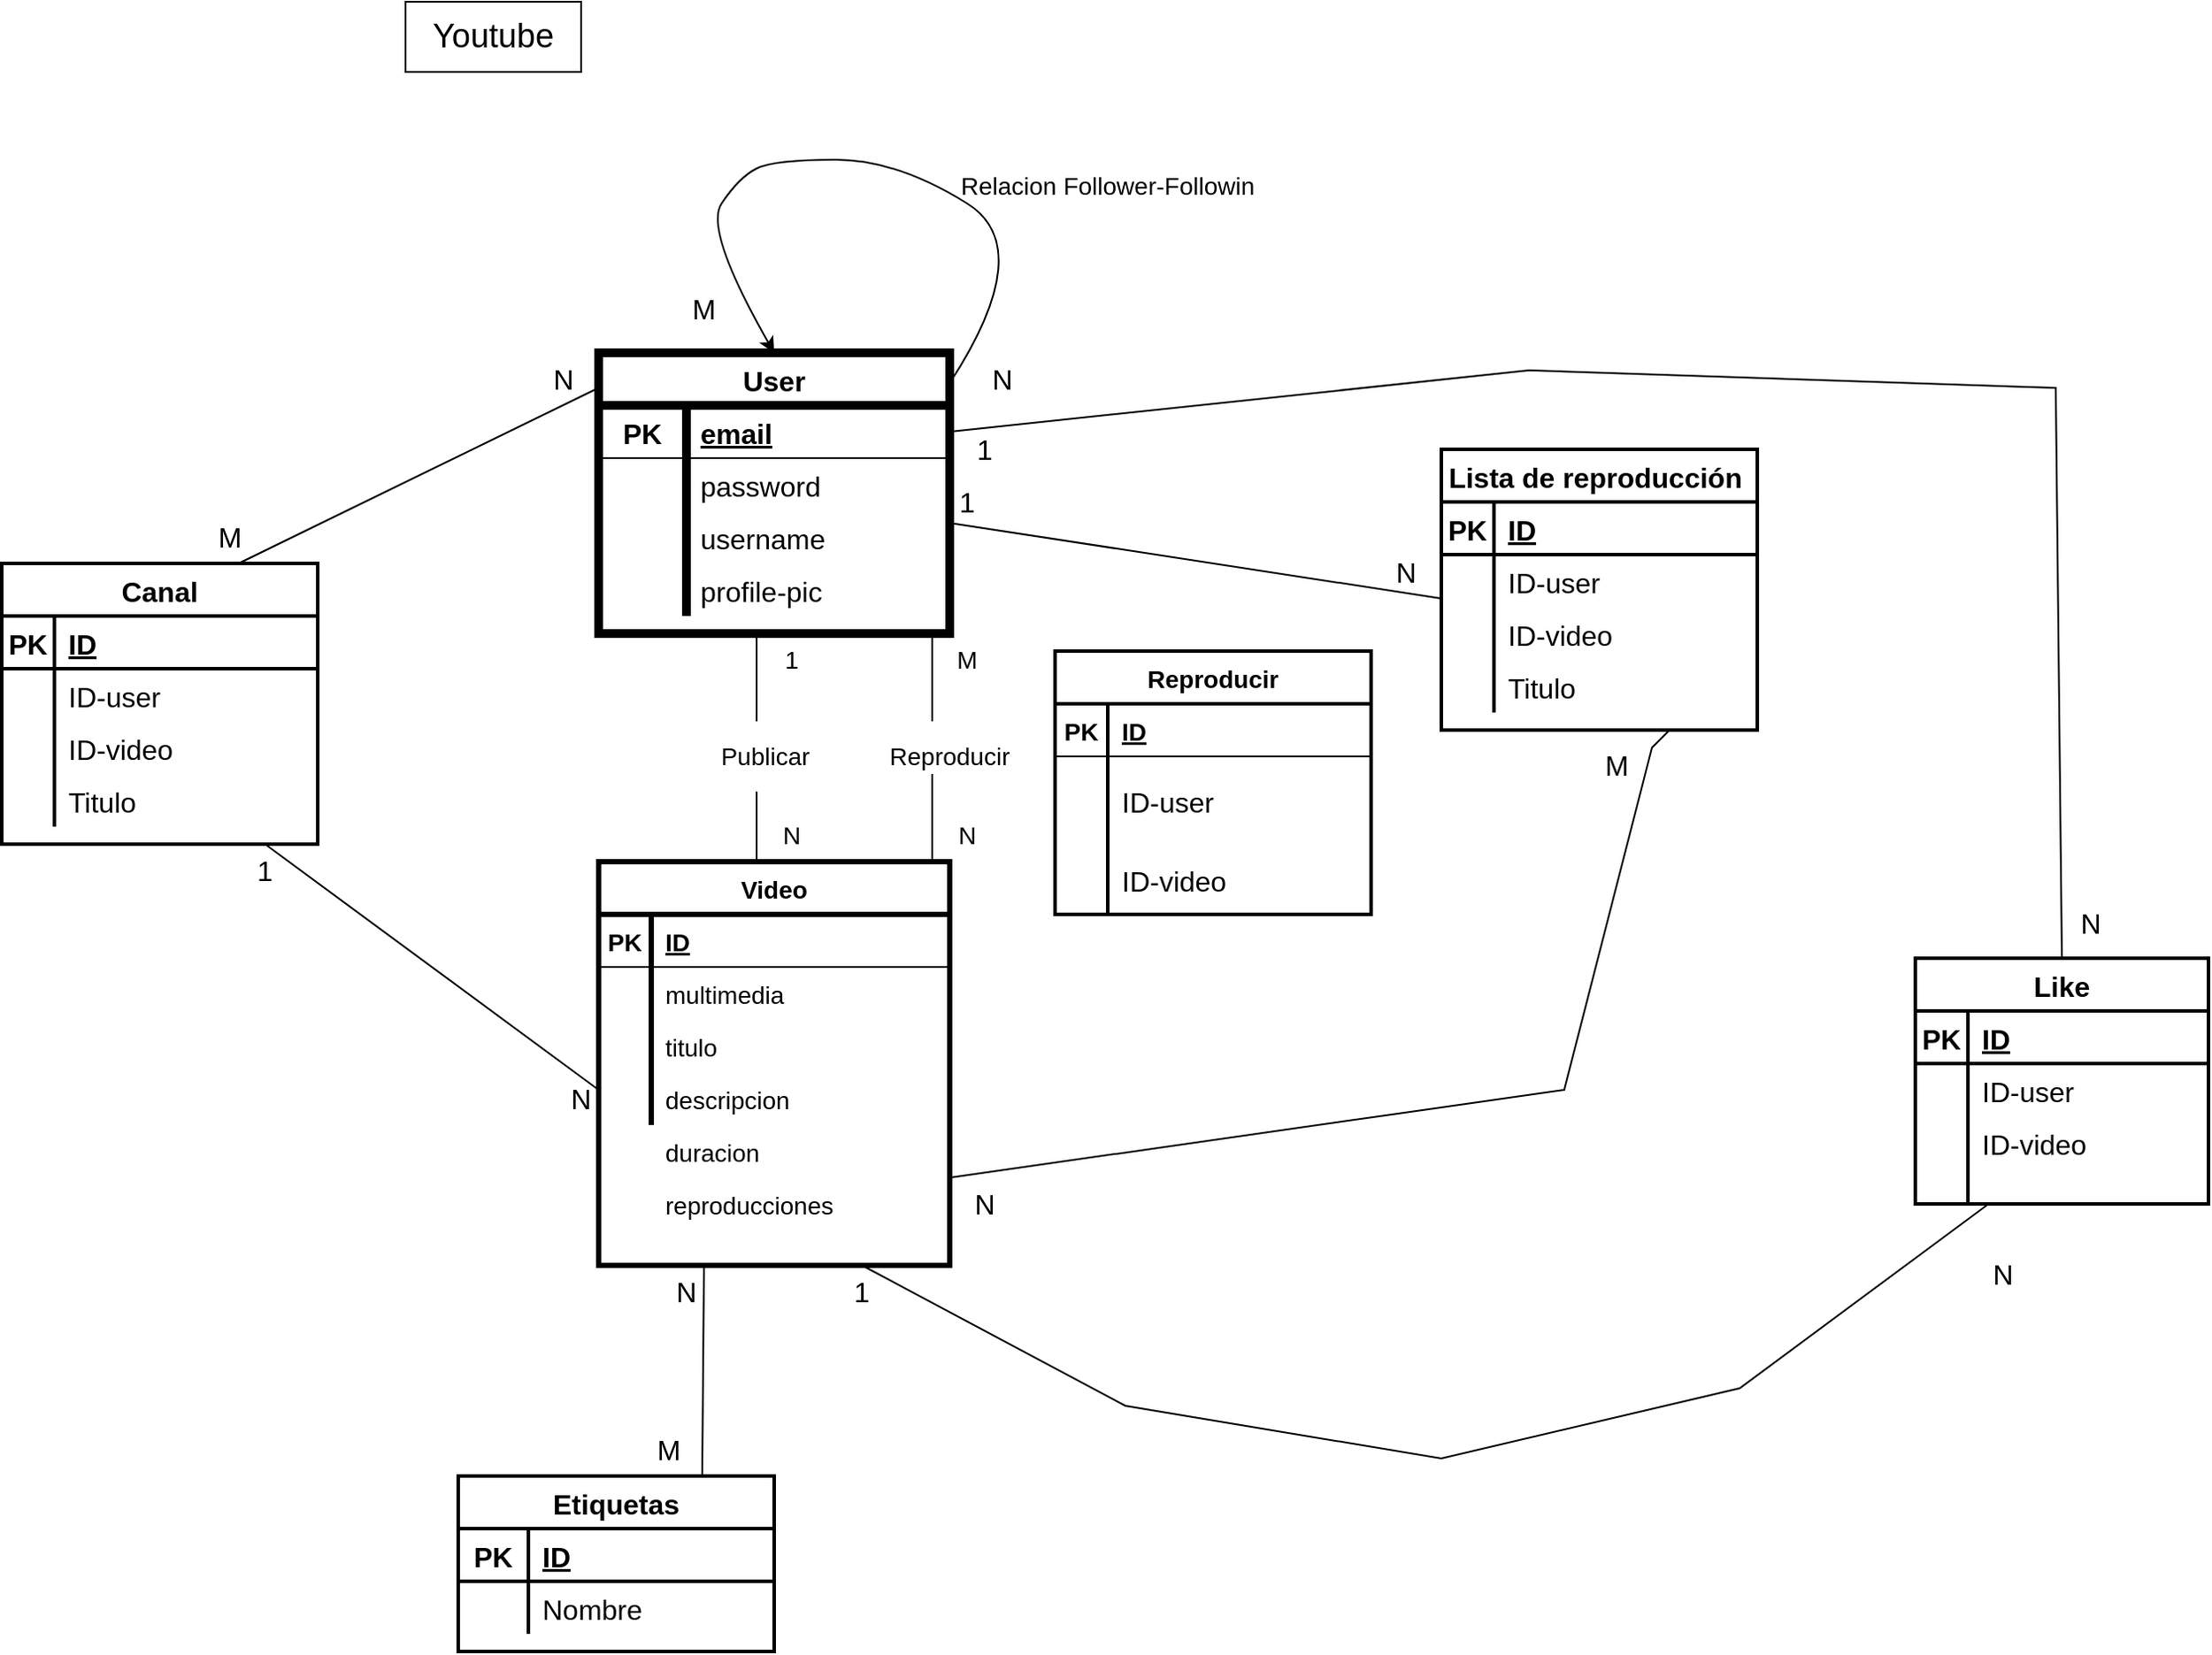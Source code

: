 <mxfile version="20.5.1" type="device"><diagram id="AxnZ43iBCg-Wn5ioreGr" name="Página-1"><mxGraphModel dx="2857" dy="1070" grid="1" gridSize="10" guides="1" tooltips="1" connect="1" arrows="1" fold="1" page="1" pageScale="1" pageWidth="827" pageHeight="1169" math="0" shadow="0"><root><mxCell id="0"/><mxCell id="1" parent="0"/><mxCell id="Qya1aaO4g-xIVWar_rnf-1" value="Youtube" style="rounded=0;whiteSpace=wrap;html=1;fontSize=19;" vertex="1" parent="1"><mxGeometry x="30" y="20" width="100" height="40" as="geometry"/></mxCell><mxCell id="Qya1aaO4g-xIVWar_rnf-2" value="User" style="shape=table;startSize=30;container=1;collapsible=1;childLayout=tableLayout;fixedRows=1;rowLines=0;fontStyle=1;align=center;resizeLast=1;fontSize=16;strokeWidth=5;" vertex="1" parent="1"><mxGeometry x="140" y="220" width="200" height="160" as="geometry"/></mxCell><mxCell id="Qya1aaO4g-xIVWar_rnf-3" value="" style="shape=tableRow;horizontal=0;startSize=0;swimlaneHead=0;swimlaneBody=0;fillColor=none;collapsible=0;dropTarget=0;points=[[0,0.5],[1,0.5]];portConstraint=eastwest;top=0;left=0;right=0;bottom=1;fontSize=19;" vertex="1" parent="Qya1aaO4g-xIVWar_rnf-2"><mxGeometry y="30" width="200" height="30" as="geometry"/></mxCell><mxCell id="Qya1aaO4g-xIVWar_rnf-4" value="PK" style="shape=partialRectangle;connectable=0;fillColor=none;top=0;left=0;bottom=0;right=0;fontStyle=1;overflow=hidden;fontSize=16;" vertex="1" parent="Qya1aaO4g-xIVWar_rnf-3"><mxGeometry width="50" height="30" as="geometry"><mxRectangle width="50" height="30" as="alternateBounds"/></mxGeometry></mxCell><mxCell id="Qya1aaO4g-xIVWar_rnf-5" value="email" style="shape=partialRectangle;connectable=0;fillColor=none;top=0;left=0;bottom=0;right=0;align=left;spacingLeft=6;fontStyle=5;overflow=hidden;fontSize=16;" vertex="1" parent="Qya1aaO4g-xIVWar_rnf-3"><mxGeometry x="50" width="150" height="30" as="geometry"><mxRectangle width="150" height="30" as="alternateBounds"/></mxGeometry></mxCell><mxCell id="Qya1aaO4g-xIVWar_rnf-6" value="" style="shape=tableRow;horizontal=0;startSize=0;swimlaneHead=0;swimlaneBody=0;fillColor=none;collapsible=0;dropTarget=0;points=[[0,0.5],[1,0.5]];portConstraint=eastwest;top=0;left=0;right=0;bottom=0;fontSize=19;" vertex="1" parent="Qya1aaO4g-xIVWar_rnf-2"><mxGeometry y="60" width="200" height="30" as="geometry"/></mxCell><mxCell id="Qya1aaO4g-xIVWar_rnf-7" value="" style="shape=partialRectangle;connectable=0;fillColor=none;top=0;left=0;bottom=0;right=0;editable=1;overflow=hidden;fontSize=19;" vertex="1" parent="Qya1aaO4g-xIVWar_rnf-6"><mxGeometry width="50" height="30" as="geometry"><mxRectangle width="50" height="30" as="alternateBounds"/></mxGeometry></mxCell><mxCell id="Qya1aaO4g-xIVWar_rnf-8" value="password" style="shape=partialRectangle;connectable=0;fillColor=none;top=0;left=0;bottom=0;right=0;align=left;spacingLeft=6;overflow=hidden;fontSize=16;" vertex="1" parent="Qya1aaO4g-xIVWar_rnf-6"><mxGeometry x="50" width="150" height="30" as="geometry"><mxRectangle width="150" height="30" as="alternateBounds"/></mxGeometry></mxCell><mxCell id="Qya1aaO4g-xIVWar_rnf-9" value="" style="shape=tableRow;horizontal=0;startSize=0;swimlaneHead=0;swimlaneBody=0;fillColor=none;collapsible=0;dropTarget=0;points=[[0,0.5],[1,0.5]];portConstraint=eastwest;top=0;left=0;right=0;bottom=0;fontSize=19;" vertex="1" parent="Qya1aaO4g-xIVWar_rnf-2"><mxGeometry y="90" width="200" height="30" as="geometry"/></mxCell><mxCell id="Qya1aaO4g-xIVWar_rnf-10" value="" style="shape=partialRectangle;connectable=0;fillColor=none;top=0;left=0;bottom=0;right=0;editable=1;overflow=hidden;fontSize=19;" vertex="1" parent="Qya1aaO4g-xIVWar_rnf-9"><mxGeometry width="50" height="30" as="geometry"><mxRectangle width="50" height="30" as="alternateBounds"/></mxGeometry></mxCell><mxCell id="Qya1aaO4g-xIVWar_rnf-11" value="username" style="shape=partialRectangle;connectable=0;fillColor=none;top=0;left=0;bottom=0;right=0;align=left;spacingLeft=6;overflow=hidden;fontSize=16;" vertex="1" parent="Qya1aaO4g-xIVWar_rnf-9"><mxGeometry x="50" width="150" height="30" as="geometry"><mxRectangle width="150" height="30" as="alternateBounds"/></mxGeometry></mxCell><mxCell id="Qya1aaO4g-xIVWar_rnf-12" value="" style="shape=tableRow;horizontal=0;startSize=0;swimlaneHead=0;swimlaneBody=0;fillColor=none;collapsible=0;dropTarget=0;points=[[0,0.5],[1,0.5]];portConstraint=eastwest;top=0;left=0;right=0;bottom=0;fontSize=19;" vertex="1" parent="Qya1aaO4g-xIVWar_rnf-2"><mxGeometry y="120" width="200" height="30" as="geometry"/></mxCell><mxCell id="Qya1aaO4g-xIVWar_rnf-13" value="" style="shape=partialRectangle;connectable=0;fillColor=none;top=0;left=0;bottom=0;right=0;editable=1;overflow=hidden;fontSize=19;" vertex="1" parent="Qya1aaO4g-xIVWar_rnf-12"><mxGeometry width="50" height="30" as="geometry"><mxRectangle width="50" height="30" as="alternateBounds"/></mxGeometry></mxCell><mxCell id="Qya1aaO4g-xIVWar_rnf-14" value="profile-pic" style="shape=partialRectangle;connectable=0;fillColor=none;top=0;left=0;bottom=0;right=0;align=left;spacingLeft=6;overflow=hidden;fontSize=16;" vertex="1" parent="Qya1aaO4g-xIVWar_rnf-12"><mxGeometry x="50" width="150" height="30" as="geometry"><mxRectangle width="150" height="30" as="alternateBounds"/></mxGeometry></mxCell><mxCell id="Qya1aaO4g-xIVWar_rnf-15" value="" style="curved=1;endArrow=classic;html=1;rounded=0;fontSize=16;entryX=0.5;entryY=0;entryDx=0;entryDy=0;exitX=1.002;exitY=0.104;exitDx=0;exitDy=0;exitPerimeter=0;" edge="1" parent="1" source="Qya1aaO4g-xIVWar_rnf-2" target="Qya1aaO4g-xIVWar_rnf-2"><mxGeometry width="50" height="50" relative="1" as="geometry"><mxPoint x="320" y="160" as="sourcePoint"/><mxPoint x="340" y="20" as="targetPoint"/><Array as="points"><mxPoint x="390" y="160"/><mxPoint x="310" y="110"/><mxPoint x="240" y="110"/><mxPoint x="220" y="120"/><mxPoint x="200" y="150"/></Array></mxGeometry></mxCell><mxCell id="Qya1aaO4g-xIVWar_rnf-16" value="N" style="text;html=1;strokeColor=none;fillColor=none;align=center;verticalAlign=middle;whiteSpace=wrap;rounded=0;fontSize=16;" vertex="1" parent="1"><mxGeometry x="340" y="220" width="60" height="30" as="geometry"/></mxCell><mxCell id="Qya1aaO4g-xIVWar_rnf-17" value="M" style="text;html=1;strokeColor=none;fillColor=none;align=center;verticalAlign=middle;whiteSpace=wrap;rounded=0;fontSize=16;" vertex="1" parent="1"><mxGeometry x="170" y="180" width="60" height="30" as="geometry"/></mxCell><mxCell id="Qya1aaO4g-xIVWar_rnf-18" value="Relacion Follower-Followin" style="text;html=1;strokeColor=none;fillColor=none;align=center;verticalAlign=middle;whiteSpace=wrap;rounded=0;fontSize=14;" vertex="1" parent="1"><mxGeometry x="340" y="110" width="180" height="30" as="geometry"/></mxCell><mxCell id="Qya1aaO4g-xIVWar_rnf-19" value="Video" style="shape=table;startSize=30;container=1;collapsible=1;childLayout=tableLayout;fixedRows=1;rowLines=0;fontStyle=1;align=center;resizeLast=1;fontSize=14;strokeWidth=3;" vertex="1" parent="1"><mxGeometry x="140" y="510" width="200" height="230" as="geometry"/></mxCell><mxCell id="Qya1aaO4g-xIVWar_rnf-20" value="" style="shape=tableRow;horizontal=0;startSize=0;swimlaneHead=0;swimlaneBody=0;fillColor=none;collapsible=0;dropTarget=0;points=[[0,0.5],[1,0.5]];portConstraint=eastwest;top=0;left=0;right=0;bottom=1;fontSize=14;" vertex="1" parent="Qya1aaO4g-xIVWar_rnf-19"><mxGeometry y="30" width="200" height="30" as="geometry"/></mxCell><mxCell id="Qya1aaO4g-xIVWar_rnf-21" value="PK" style="shape=partialRectangle;connectable=0;fillColor=none;top=0;left=0;bottom=0;right=0;fontStyle=1;overflow=hidden;fontSize=14;" vertex="1" parent="Qya1aaO4g-xIVWar_rnf-20"><mxGeometry width="30" height="30" as="geometry"><mxRectangle width="30" height="30" as="alternateBounds"/></mxGeometry></mxCell><mxCell id="Qya1aaO4g-xIVWar_rnf-22" value="ID" style="shape=partialRectangle;connectable=0;fillColor=none;top=0;left=0;bottom=0;right=0;align=left;spacingLeft=6;fontStyle=5;overflow=hidden;fontSize=14;" vertex="1" parent="Qya1aaO4g-xIVWar_rnf-20"><mxGeometry x="30" width="170" height="30" as="geometry"><mxRectangle width="170" height="30" as="alternateBounds"/></mxGeometry></mxCell><mxCell id="Qya1aaO4g-xIVWar_rnf-23" value="" style="shape=tableRow;horizontal=0;startSize=0;swimlaneHead=0;swimlaneBody=0;fillColor=none;collapsible=0;dropTarget=0;points=[[0,0.5],[1,0.5]];portConstraint=eastwest;top=0;left=0;right=0;bottom=0;fontSize=14;" vertex="1" parent="Qya1aaO4g-xIVWar_rnf-19"><mxGeometry y="60" width="200" height="30" as="geometry"/></mxCell><mxCell id="Qya1aaO4g-xIVWar_rnf-24" value="" style="shape=partialRectangle;connectable=0;fillColor=none;top=0;left=0;bottom=0;right=0;editable=1;overflow=hidden;fontSize=14;" vertex="1" parent="Qya1aaO4g-xIVWar_rnf-23"><mxGeometry width="30" height="30" as="geometry"><mxRectangle width="30" height="30" as="alternateBounds"/></mxGeometry></mxCell><mxCell id="Qya1aaO4g-xIVWar_rnf-25" value="multimedia" style="shape=partialRectangle;connectable=0;fillColor=none;top=0;left=0;bottom=0;right=0;align=left;spacingLeft=6;overflow=hidden;fontSize=14;" vertex="1" parent="Qya1aaO4g-xIVWar_rnf-23"><mxGeometry x="30" width="170" height="30" as="geometry"><mxRectangle width="170" height="30" as="alternateBounds"/></mxGeometry></mxCell><mxCell id="Qya1aaO4g-xIVWar_rnf-26" value="" style="shape=tableRow;horizontal=0;startSize=0;swimlaneHead=0;swimlaneBody=0;fillColor=none;collapsible=0;dropTarget=0;points=[[0,0.5],[1,0.5]];portConstraint=eastwest;top=0;left=0;right=0;bottom=0;fontSize=14;" vertex="1" parent="Qya1aaO4g-xIVWar_rnf-19"><mxGeometry y="90" width="200" height="30" as="geometry"/></mxCell><mxCell id="Qya1aaO4g-xIVWar_rnf-27" value="" style="shape=partialRectangle;connectable=0;fillColor=none;top=0;left=0;bottom=0;right=0;editable=1;overflow=hidden;fontSize=14;" vertex="1" parent="Qya1aaO4g-xIVWar_rnf-26"><mxGeometry width="30" height="30" as="geometry"><mxRectangle width="30" height="30" as="alternateBounds"/></mxGeometry></mxCell><mxCell id="Qya1aaO4g-xIVWar_rnf-28" value="titulo" style="shape=partialRectangle;connectable=0;fillColor=none;top=0;left=0;bottom=0;right=0;align=left;spacingLeft=6;overflow=hidden;fontSize=14;" vertex="1" parent="Qya1aaO4g-xIVWar_rnf-26"><mxGeometry x="30" width="170" height="30" as="geometry"><mxRectangle width="170" height="30" as="alternateBounds"/></mxGeometry></mxCell><mxCell id="Qya1aaO4g-xIVWar_rnf-29" value="" style="shape=tableRow;horizontal=0;startSize=0;swimlaneHead=0;swimlaneBody=0;fillColor=none;collapsible=0;dropTarget=0;points=[[0,0.5],[1,0.5]];portConstraint=eastwest;top=0;left=0;right=0;bottom=0;fontSize=14;" vertex="1" parent="Qya1aaO4g-xIVWar_rnf-19"><mxGeometry y="120" width="200" height="30" as="geometry"/></mxCell><mxCell id="Qya1aaO4g-xIVWar_rnf-30" value="" style="shape=partialRectangle;connectable=0;fillColor=none;top=0;left=0;bottom=0;right=0;editable=1;overflow=hidden;fontSize=14;" vertex="1" parent="Qya1aaO4g-xIVWar_rnf-29"><mxGeometry width="30" height="30" as="geometry"><mxRectangle width="30" height="30" as="alternateBounds"/></mxGeometry></mxCell><mxCell id="Qya1aaO4g-xIVWar_rnf-31" value="descripcion" style="shape=partialRectangle;connectable=0;fillColor=none;top=0;left=0;bottom=0;right=0;align=left;spacingLeft=6;overflow=hidden;fontSize=14;" vertex="1" parent="Qya1aaO4g-xIVWar_rnf-29"><mxGeometry x="30" width="170" height="30" as="geometry"><mxRectangle width="170" height="30" as="alternateBounds"/></mxGeometry></mxCell><mxCell id="Qya1aaO4g-xIVWar_rnf-32" value="" style="shape=tableRow;horizontal=0;startSize=0;swimlaneHead=0;swimlaneBody=0;fillColor=none;collapsible=0;dropTarget=0;points=[[0,0.5],[1,0.5]];portConstraint=eastwest;top=0;left=0;right=0;bottom=0;fontSize=14;" vertex="1" parent="1"><mxGeometry x="140" y="600" width="200" height="30" as="geometry"/></mxCell><mxCell id="Qya1aaO4g-xIVWar_rnf-33" value="" style="shape=partialRectangle;connectable=0;fillColor=none;top=0;left=0;bottom=0;right=0;editable=1;overflow=hidden;fontSize=14;" vertex="1" parent="Qya1aaO4g-xIVWar_rnf-32"><mxGeometry width="30" height="30" as="geometry"><mxRectangle width="30" height="30" as="alternateBounds"/></mxGeometry></mxCell><mxCell id="Qya1aaO4g-xIVWar_rnf-35" value="" style="shape=tableRow;horizontal=0;startSize=0;swimlaneHead=0;swimlaneBody=0;fillColor=none;collapsible=0;dropTarget=0;points=[[0,0.5],[1,0.5]];portConstraint=eastwest;top=0;left=0;right=0;bottom=0;fontSize=14;" vertex="1" parent="1"><mxGeometry x="140" y="620" width="200" height="30" as="geometry"/></mxCell><mxCell id="Qya1aaO4g-xIVWar_rnf-36" value="" style="shape=partialRectangle;connectable=0;fillColor=none;top=0;left=0;bottom=0;right=0;editable=1;overflow=hidden;fontSize=14;" vertex="1" parent="Qya1aaO4g-xIVWar_rnf-35"><mxGeometry width="30" height="30" as="geometry"><mxRectangle width="30" height="30" as="alternateBounds"/></mxGeometry></mxCell><mxCell id="Qya1aaO4g-xIVWar_rnf-34" value="duracion" style="shape=partialRectangle;connectable=0;fillColor=none;top=0;left=0;bottom=0;right=0;align=left;spacingLeft=6;overflow=hidden;fontSize=14;" vertex="1" parent="1"><mxGeometry x="170" y="660" width="170" height="30" as="geometry"><mxRectangle width="170" height="30" as="alternateBounds"/></mxGeometry></mxCell><mxCell id="Qya1aaO4g-xIVWar_rnf-37" value="reproducciones" style="shape=partialRectangle;connectable=0;fillColor=none;top=0;left=0;bottom=0;right=0;align=left;spacingLeft=6;overflow=hidden;fontSize=14;" vertex="1" parent="1"><mxGeometry x="170" y="690" width="170" height="30" as="geometry"><mxRectangle width="170" height="30" as="alternateBounds"/></mxGeometry></mxCell><mxCell id="Qya1aaO4g-xIVWar_rnf-38" value="Publicar" style="text;html=1;strokeColor=none;fillColor=none;align=center;verticalAlign=middle;whiteSpace=wrap;rounded=0;fontSize=14;" vertex="1" parent="1"><mxGeometry x="200" y="430" width="70" height="40" as="geometry"/></mxCell><mxCell id="Qya1aaO4g-xIVWar_rnf-39" value="" style="endArrow=none;html=1;rounded=0;fontSize=14;" edge="1" parent="1"><mxGeometry width="50" height="50" relative="1" as="geometry"><mxPoint x="230" y="430" as="sourcePoint"/><mxPoint x="230" y="380" as="targetPoint"/><Array as="points"><mxPoint x="230" y="410"/></Array></mxGeometry></mxCell><mxCell id="Qya1aaO4g-xIVWar_rnf-40" value="" style="endArrow=none;html=1;rounded=0;fontSize=14;" edge="1" parent="1"><mxGeometry width="50" height="50" relative="1" as="geometry"><mxPoint x="230" y="510" as="sourcePoint"/><mxPoint x="230" y="470" as="targetPoint"/><Array as="points"><mxPoint x="230" y="480"/></Array></mxGeometry></mxCell><mxCell id="Qya1aaO4g-xIVWar_rnf-42" value="Reproducir" style="text;html=1;strokeColor=none;fillColor=none;align=center;verticalAlign=middle;whiteSpace=wrap;rounded=0;fontSize=14;" vertex="1" parent="1"><mxGeometry x="310" y="435" width="60" height="30" as="geometry"/></mxCell><mxCell id="Qya1aaO4g-xIVWar_rnf-43" value="" style="endArrow=none;html=1;rounded=0;fontSize=14;" edge="1" parent="1"><mxGeometry width="50" height="50" relative="1" as="geometry"><mxPoint x="330" y="430" as="sourcePoint"/><mxPoint x="330" y="380" as="targetPoint"/><Array as="points"><mxPoint x="330" y="405"/></Array></mxGeometry></mxCell><mxCell id="Qya1aaO4g-xIVWar_rnf-44" value="" style="endArrow=none;html=1;rounded=0;fontSize=14;" edge="1" parent="1"><mxGeometry width="50" height="50" relative="1" as="geometry"><mxPoint x="330" y="510" as="sourcePoint"/><mxPoint x="330" y="460" as="targetPoint"/><Array as="points"><mxPoint x="330" y="485"/></Array></mxGeometry></mxCell><mxCell id="Qya1aaO4g-xIVWar_rnf-45" value="M" style="text;html=1;strokeColor=none;fillColor=none;align=center;verticalAlign=middle;whiteSpace=wrap;rounded=0;fontSize=14;" vertex="1" parent="1"><mxGeometry x="320" y="380" width="60" height="30" as="geometry"/></mxCell><mxCell id="Qya1aaO4g-xIVWar_rnf-46" value="1" style="text;html=1;strokeColor=none;fillColor=none;align=center;verticalAlign=middle;whiteSpace=wrap;rounded=0;fontSize=14;" vertex="1" parent="1"><mxGeometry x="220" y="380" width="60" height="30" as="geometry"/></mxCell><mxCell id="Qya1aaO4g-xIVWar_rnf-47" value="N" style="text;html=1;strokeColor=none;fillColor=none;align=center;verticalAlign=middle;whiteSpace=wrap;rounded=0;fontSize=14;" vertex="1" parent="1"><mxGeometry x="220" y="480" width="60" height="30" as="geometry"/></mxCell><mxCell id="Qya1aaO4g-xIVWar_rnf-48" value="N" style="text;html=1;strokeColor=none;fillColor=none;align=center;verticalAlign=middle;whiteSpace=wrap;rounded=0;fontSize=14;" vertex="1" parent="1"><mxGeometry x="320" y="480" width="60" height="30" as="geometry"/></mxCell><mxCell id="Qya1aaO4g-xIVWar_rnf-49" value="Reproducir" style="shape=table;startSize=30;container=1;collapsible=1;childLayout=tableLayout;fixedRows=1;rowLines=0;fontStyle=1;align=center;resizeLast=1;fontSize=14;strokeWidth=2;" vertex="1" parent="1"><mxGeometry x="400" y="390" width="180" height="150" as="geometry"/></mxCell><mxCell id="Qya1aaO4g-xIVWar_rnf-50" value="" style="shape=tableRow;horizontal=0;startSize=0;swimlaneHead=0;swimlaneBody=0;fillColor=none;collapsible=0;dropTarget=0;points=[[0,0.5],[1,0.5]];portConstraint=eastwest;top=0;left=0;right=0;bottom=1;fontSize=14;" vertex="1" parent="Qya1aaO4g-xIVWar_rnf-49"><mxGeometry y="30" width="180" height="30" as="geometry"/></mxCell><mxCell id="Qya1aaO4g-xIVWar_rnf-51" value="PK" style="shape=partialRectangle;connectable=0;fillColor=none;top=0;left=0;bottom=0;right=0;fontStyle=1;overflow=hidden;fontSize=14;" vertex="1" parent="Qya1aaO4g-xIVWar_rnf-50"><mxGeometry width="30" height="30" as="geometry"><mxRectangle width="30" height="30" as="alternateBounds"/></mxGeometry></mxCell><mxCell id="Qya1aaO4g-xIVWar_rnf-52" value="ID" style="shape=partialRectangle;connectable=0;fillColor=none;top=0;left=0;bottom=0;right=0;align=left;spacingLeft=6;fontStyle=5;overflow=hidden;fontSize=14;" vertex="1" parent="Qya1aaO4g-xIVWar_rnf-50"><mxGeometry x="30" width="150" height="30" as="geometry"><mxRectangle width="150" height="30" as="alternateBounds"/></mxGeometry></mxCell><mxCell id="Qya1aaO4g-xIVWar_rnf-53" value="" style="shape=tableRow;horizontal=0;startSize=0;swimlaneHead=0;swimlaneBody=0;fillColor=none;collapsible=0;dropTarget=0;points=[[0,0.5],[1,0.5]];portConstraint=eastwest;top=0;left=0;right=0;bottom=0;fontSize=14;" vertex="1" parent="Qya1aaO4g-xIVWar_rnf-49"><mxGeometry y="60" width="180" height="50" as="geometry"/></mxCell><mxCell id="Qya1aaO4g-xIVWar_rnf-54" value="" style="shape=partialRectangle;connectable=0;fillColor=none;top=0;left=0;bottom=0;right=0;editable=1;overflow=hidden;fontSize=14;" vertex="1" parent="Qya1aaO4g-xIVWar_rnf-53"><mxGeometry width="30" height="50" as="geometry"><mxRectangle width="30" height="50" as="alternateBounds"/></mxGeometry></mxCell><mxCell id="Qya1aaO4g-xIVWar_rnf-55" value="ID-user" style="shape=partialRectangle;connectable=0;fillColor=none;top=0;left=0;bottom=0;right=0;align=left;spacingLeft=6;overflow=hidden;fontSize=16;" vertex="1" parent="Qya1aaO4g-xIVWar_rnf-53"><mxGeometry x="30" width="150" height="50" as="geometry"><mxRectangle width="150" height="50" as="alternateBounds"/></mxGeometry></mxCell><mxCell id="Qya1aaO4g-xIVWar_rnf-56" value="" style="shape=tableRow;horizontal=0;startSize=0;swimlaneHead=0;swimlaneBody=0;fillColor=none;collapsible=0;dropTarget=0;points=[[0,0.5],[1,0.5]];portConstraint=eastwest;top=0;left=0;right=0;bottom=0;fontSize=14;" vertex="1" parent="Qya1aaO4g-xIVWar_rnf-49"><mxGeometry y="110" width="180" height="40" as="geometry"/></mxCell><mxCell id="Qya1aaO4g-xIVWar_rnf-57" value="" style="shape=partialRectangle;connectable=0;fillColor=none;top=0;left=0;bottom=0;right=0;editable=1;overflow=hidden;fontSize=14;" vertex="1" parent="Qya1aaO4g-xIVWar_rnf-56"><mxGeometry width="30" height="40" as="geometry"><mxRectangle width="30" height="40" as="alternateBounds"/></mxGeometry></mxCell><mxCell id="Qya1aaO4g-xIVWar_rnf-58" value="ID-video" style="shape=partialRectangle;connectable=0;fillColor=none;top=0;left=0;bottom=0;right=0;align=left;spacingLeft=6;overflow=hidden;fontSize=16;strokeWidth=0;" vertex="1" parent="Qya1aaO4g-xIVWar_rnf-56"><mxGeometry x="30" width="150" height="40" as="geometry"><mxRectangle width="150" height="40" as="alternateBounds"/></mxGeometry></mxCell><mxCell id="Qya1aaO4g-xIVWar_rnf-62" value="Lista de reproducción " style="shape=table;startSize=30;container=1;collapsible=1;childLayout=tableLayout;fixedRows=1;rowLines=0;fontStyle=1;align=center;resizeLast=1;strokeWidth=2;fontSize=16;" vertex="1" parent="1"><mxGeometry x="620" y="275" width="180" height="160" as="geometry"/></mxCell><mxCell id="Qya1aaO4g-xIVWar_rnf-63" value="" style="shape=tableRow;horizontal=0;startSize=0;swimlaneHead=0;swimlaneBody=0;fillColor=none;collapsible=0;dropTarget=0;points=[[0,0.5],[1,0.5]];portConstraint=eastwest;top=0;left=0;right=0;bottom=1;strokeWidth=2;fontSize=16;" vertex="1" parent="Qya1aaO4g-xIVWar_rnf-62"><mxGeometry y="30" width="180" height="30" as="geometry"/></mxCell><mxCell id="Qya1aaO4g-xIVWar_rnf-64" value="PK" style="shape=partialRectangle;connectable=0;fillColor=none;top=0;left=0;bottom=0;right=0;fontStyle=1;overflow=hidden;strokeWidth=2;fontSize=16;" vertex="1" parent="Qya1aaO4g-xIVWar_rnf-63"><mxGeometry width="30" height="30" as="geometry"><mxRectangle width="30" height="30" as="alternateBounds"/></mxGeometry></mxCell><mxCell id="Qya1aaO4g-xIVWar_rnf-65" value="ID" style="shape=partialRectangle;connectable=0;fillColor=none;top=0;left=0;bottom=0;right=0;align=left;spacingLeft=6;fontStyle=5;overflow=hidden;strokeWidth=2;fontSize=16;" vertex="1" parent="Qya1aaO4g-xIVWar_rnf-63"><mxGeometry x="30" width="150" height="30" as="geometry"><mxRectangle width="150" height="30" as="alternateBounds"/></mxGeometry></mxCell><mxCell id="Qya1aaO4g-xIVWar_rnf-66" value="" style="shape=tableRow;horizontal=0;startSize=0;swimlaneHead=0;swimlaneBody=0;fillColor=none;collapsible=0;dropTarget=0;points=[[0,0.5],[1,0.5]];portConstraint=eastwest;top=0;left=0;right=0;bottom=0;strokeWidth=2;fontSize=16;" vertex="1" parent="Qya1aaO4g-xIVWar_rnf-62"><mxGeometry y="60" width="180" height="30" as="geometry"/></mxCell><mxCell id="Qya1aaO4g-xIVWar_rnf-67" value="" style="shape=partialRectangle;connectable=0;fillColor=none;top=0;left=0;bottom=0;right=0;editable=1;overflow=hidden;strokeWidth=2;fontSize=16;" vertex="1" parent="Qya1aaO4g-xIVWar_rnf-66"><mxGeometry width="30" height="30" as="geometry"><mxRectangle width="30" height="30" as="alternateBounds"/></mxGeometry></mxCell><mxCell id="Qya1aaO4g-xIVWar_rnf-68" value="ID-user" style="shape=partialRectangle;connectable=0;fillColor=none;top=0;left=0;bottom=0;right=0;align=left;spacingLeft=6;overflow=hidden;strokeWidth=2;fontSize=16;" vertex="1" parent="Qya1aaO4g-xIVWar_rnf-66"><mxGeometry x="30" width="150" height="30" as="geometry"><mxRectangle width="150" height="30" as="alternateBounds"/></mxGeometry></mxCell><mxCell id="Qya1aaO4g-xIVWar_rnf-69" value="" style="shape=tableRow;horizontal=0;startSize=0;swimlaneHead=0;swimlaneBody=0;fillColor=none;collapsible=0;dropTarget=0;points=[[0,0.5],[1,0.5]];portConstraint=eastwest;top=0;left=0;right=0;bottom=0;strokeWidth=2;fontSize=16;" vertex="1" parent="Qya1aaO4g-xIVWar_rnf-62"><mxGeometry y="90" width="180" height="30" as="geometry"/></mxCell><mxCell id="Qya1aaO4g-xIVWar_rnf-70" value="" style="shape=partialRectangle;connectable=0;fillColor=none;top=0;left=0;bottom=0;right=0;editable=1;overflow=hidden;strokeWidth=2;fontSize=16;" vertex="1" parent="Qya1aaO4g-xIVWar_rnf-69"><mxGeometry width="30" height="30" as="geometry"><mxRectangle width="30" height="30" as="alternateBounds"/></mxGeometry></mxCell><mxCell id="Qya1aaO4g-xIVWar_rnf-71" value="ID-video" style="shape=partialRectangle;connectable=0;fillColor=none;top=0;left=0;bottom=0;right=0;align=left;spacingLeft=6;overflow=hidden;strokeWidth=2;fontSize=16;" vertex="1" parent="Qya1aaO4g-xIVWar_rnf-69"><mxGeometry x="30" width="150" height="30" as="geometry"><mxRectangle width="150" height="30" as="alternateBounds"/></mxGeometry></mxCell><mxCell id="Qya1aaO4g-xIVWar_rnf-72" value="" style="shape=tableRow;horizontal=0;startSize=0;swimlaneHead=0;swimlaneBody=0;fillColor=none;collapsible=0;dropTarget=0;points=[[0,0.5],[1,0.5]];portConstraint=eastwest;top=0;left=0;right=0;bottom=0;strokeWidth=2;fontSize=16;" vertex="1" parent="Qya1aaO4g-xIVWar_rnf-62"><mxGeometry y="120" width="180" height="30" as="geometry"/></mxCell><mxCell id="Qya1aaO4g-xIVWar_rnf-73" value="" style="shape=partialRectangle;connectable=0;fillColor=none;top=0;left=0;bottom=0;right=0;editable=1;overflow=hidden;strokeWidth=2;fontSize=16;" vertex="1" parent="Qya1aaO4g-xIVWar_rnf-72"><mxGeometry width="30" height="30" as="geometry"><mxRectangle width="30" height="30" as="alternateBounds"/></mxGeometry></mxCell><mxCell id="Qya1aaO4g-xIVWar_rnf-74" value="Titulo" style="shape=partialRectangle;connectable=0;fillColor=none;top=0;left=0;bottom=0;right=0;align=left;spacingLeft=6;overflow=hidden;strokeWidth=2;fontSize=16;" vertex="1" parent="Qya1aaO4g-xIVWar_rnf-72"><mxGeometry x="30" width="150" height="30" as="geometry"><mxRectangle width="150" height="30" as="alternateBounds"/></mxGeometry></mxCell><mxCell id="Qya1aaO4g-xIVWar_rnf-75" value="" style="endArrow=none;html=1;rounded=0;fontSize=16;exitX=1.004;exitY=0.236;exitDx=0;exitDy=0;exitPerimeter=0;" edge="1" parent="1" source="Qya1aaO4g-xIVWar_rnf-9"><mxGeometry width="50" height="50" relative="1" as="geometry"><mxPoint x="350" y="320" as="sourcePoint"/><mxPoint x="620" y="360" as="targetPoint"/></mxGeometry></mxCell><mxCell id="Qya1aaO4g-xIVWar_rnf-76" value="N" style="text;html=1;strokeColor=none;fillColor=none;align=center;verticalAlign=middle;whiteSpace=wrap;rounded=0;strokeWidth=2;fontSize=16;" vertex="1" parent="1"><mxGeometry x="570" y="330" width="60" height="30" as="geometry"/></mxCell><mxCell id="Qya1aaO4g-xIVWar_rnf-77" value="1" style="text;html=1;strokeColor=none;fillColor=none;align=center;verticalAlign=middle;whiteSpace=wrap;rounded=0;strokeWidth=2;fontSize=16;" vertex="1" parent="1"><mxGeometry x="320" y="290" width="60" height="30" as="geometry"/></mxCell><mxCell id="Qya1aaO4g-xIVWar_rnf-78" value="" style="endArrow=none;html=1;rounded=0;fontSize=16;" edge="1" parent="1"><mxGeometry width="50" height="50" relative="1" as="geometry"><mxPoint x="340" y="690" as="sourcePoint"/><mxPoint x="750" y="435" as="targetPoint"/><Array as="points"><mxPoint x="690" y="640"/><mxPoint x="740" y="445"/></Array></mxGeometry></mxCell><mxCell id="Qya1aaO4g-xIVWar_rnf-79" value="M" style="text;html=1;strokeColor=none;fillColor=none;align=center;verticalAlign=middle;whiteSpace=wrap;rounded=0;strokeWidth=2;fontSize=16;" vertex="1" parent="1"><mxGeometry x="690" y="440" width="60" height="30" as="geometry"/></mxCell><mxCell id="Qya1aaO4g-xIVWar_rnf-80" value="N" style="text;html=1;strokeColor=none;fillColor=none;align=center;verticalAlign=middle;whiteSpace=wrap;rounded=0;strokeWidth=2;fontSize=16;" vertex="1" parent="1"><mxGeometry x="330" y="690" width="60" height="30" as="geometry"/></mxCell><mxCell id="Qya1aaO4g-xIVWar_rnf-81" value="Like" style="shape=table;startSize=30;container=1;collapsible=1;childLayout=tableLayout;fixedRows=1;rowLines=0;fontStyle=1;align=center;resizeLast=1;strokeWidth=2;fontSize=16;" vertex="1" parent="1"><mxGeometry x="890" y="565" width="167" height="140" as="geometry"/></mxCell><mxCell id="Qya1aaO4g-xIVWar_rnf-82" value="" style="shape=tableRow;horizontal=0;startSize=0;swimlaneHead=0;swimlaneBody=0;fillColor=none;collapsible=0;dropTarget=0;points=[[0,0.5],[1,0.5]];portConstraint=eastwest;top=0;left=0;right=0;bottom=1;strokeWidth=2;fontSize=16;" vertex="1" parent="Qya1aaO4g-xIVWar_rnf-81"><mxGeometry y="30" width="167" height="30" as="geometry"/></mxCell><mxCell id="Qya1aaO4g-xIVWar_rnf-83" value="PK" style="shape=partialRectangle;connectable=0;fillColor=none;top=0;left=0;bottom=0;right=0;fontStyle=1;overflow=hidden;strokeWidth=2;fontSize=16;" vertex="1" parent="Qya1aaO4g-xIVWar_rnf-82"><mxGeometry width="30" height="30" as="geometry"><mxRectangle width="30" height="30" as="alternateBounds"/></mxGeometry></mxCell><mxCell id="Qya1aaO4g-xIVWar_rnf-84" value="ID" style="shape=partialRectangle;connectable=0;fillColor=none;top=0;left=0;bottom=0;right=0;align=left;spacingLeft=6;fontStyle=5;overflow=hidden;strokeWidth=2;fontSize=16;" vertex="1" parent="Qya1aaO4g-xIVWar_rnf-82"><mxGeometry x="30" width="137" height="30" as="geometry"><mxRectangle width="137" height="30" as="alternateBounds"/></mxGeometry></mxCell><mxCell id="Qya1aaO4g-xIVWar_rnf-85" value="" style="shape=tableRow;horizontal=0;startSize=0;swimlaneHead=0;swimlaneBody=0;fillColor=none;collapsible=0;dropTarget=0;points=[[0,0.5],[1,0.5]];portConstraint=eastwest;top=0;left=0;right=0;bottom=0;strokeWidth=2;fontSize=16;" vertex="1" parent="Qya1aaO4g-xIVWar_rnf-81"><mxGeometry y="60" width="167" height="30" as="geometry"/></mxCell><mxCell id="Qya1aaO4g-xIVWar_rnf-86" value="" style="shape=partialRectangle;connectable=0;fillColor=none;top=0;left=0;bottom=0;right=0;editable=1;overflow=hidden;strokeWidth=2;fontSize=16;" vertex="1" parent="Qya1aaO4g-xIVWar_rnf-85"><mxGeometry width="30" height="30" as="geometry"><mxRectangle width="30" height="30" as="alternateBounds"/></mxGeometry></mxCell><mxCell id="Qya1aaO4g-xIVWar_rnf-87" value="ID-user" style="shape=partialRectangle;connectable=0;fillColor=none;top=0;left=0;bottom=0;right=0;align=left;spacingLeft=6;overflow=hidden;strokeWidth=2;fontSize=16;" vertex="1" parent="Qya1aaO4g-xIVWar_rnf-85"><mxGeometry x="30" width="137" height="30" as="geometry"><mxRectangle width="137" height="30" as="alternateBounds"/></mxGeometry></mxCell><mxCell id="Qya1aaO4g-xIVWar_rnf-88" value="" style="shape=tableRow;horizontal=0;startSize=0;swimlaneHead=0;swimlaneBody=0;fillColor=none;collapsible=0;dropTarget=0;points=[[0,0.5],[1,0.5]];portConstraint=eastwest;top=0;left=0;right=0;bottom=0;strokeWidth=2;fontSize=16;" vertex="1" parent="Qya1aaO4g-xIVWar_rnf-81"><mxGeometry y="90" width="167" height="30" as="geometry"/></mxCell><mxCell id="Qya1aaO4g-xIVWar_rnf-89" value="" style="shape=partialRectangle;connectable=0;fillColor=none;top=0;left=0;bottom=0;right=0;editable=1;overflow=hidden;strokeWidth=2;fontSize=16;" vertex="1" parent="Qya1aaO4g-xIVWar_rnf-88"><mxGeometry width="30" height="30" as="geometry"><mxRectangle width="30" height="30" as="alternateBounds"/></mxGeometry></mxCell><mxCell id="Qya1aaO4g-xIVWar_rnf-90" value="ID-video" style="shape=partialRectangle;connectable=0;fillColor=none;top=0;left=0;bottom=0;right=0;align=left;spacingLeft=6;overflow=hidden;strokeWidth=2;fontSize=16;" vertex="1" parent="Qya1aaO4g-xIVWar_rnf-88"><mxGeometry x="30" width="137" height="30" as="geometry"><mxRectangle width="137" height="30" as="alternateBounds"/></mxGeometry></mxCell><mxCell id="Qya1aaO4g-xIVWar_rnf-94" value="" style="shape=tableRow;horizontal=0;startSize=0;swimlaneHead=0;swimlaneBody=0;fillColor=none;collapsible=0;dropTarget=0;points=[[0,0.5],[1,0.5]];portConstraint=eastwest;top=0;left=0;right=0;bottom=0;strokeWidth=2;fontSize=16;" vertex="1" parent="Qya1aaO4g-xIVWar_rnf-81"><mxGeometry y="120" width="167" height="20" as="geometry"/></mxCell><mxCell id="Qya1aaO4g-xIVWar_rnf-95" value="" style="shape=partialRectangle;connectable=0;fillColor=none;top=0;left=0;bottom=0;right=0;editable=1;overflow=hidden;strokeWidth=2;fontSize=16;" vertex="1" parent="Qya1aaO4g-xIVWar_rnf-94"><mxGeometry width="30" height="20" as="geometry"><mxRectangle width="30" height="20" as="alternateBounds"/></mxGeometry></mxCell><mxCell id="Qya1aaO4g-xIVWar_rnf-96" value="" style="shape=partialRectangle;connectable=0;fillColor=none;top=0;left=0;bottom=0;right=0;align=left;spacingLeft=6;overflow=hidden;strokeWidth=2;fontSize=16;" vertex="1" parent="Qya1aaO4g-xIVWar_rnf-94"><mxGeometry x="30" width="137" height="20" as="geometry"><mxRectangle width="137" height="20" as="alternateBounds"/></mxGeometry></mxCell><mxCell id="Qya1aaO4g-xIVWar_rnf-132" value="" style="endArrow=none;html=1;rounded=0;fontSize=16;entryX=1;entryY=0.5;entryDx=0;entryDy=0;exitX=0.5;exitY=0;exitDx=0;exitDy=0;" edge="1" parent="1" source="Qya1aaO4g-xIVWar_rnf-81" target="Qya1aaO4g-xIVWar_rnf-3"><mxGeometry width="50" height="50" relative="1" as="geometry"><mxPoint x="1040" y="560" as="sourcePoint"/><mxPoint x="710" y="190" as="targetPoint"/><Array as="points"><mxPoint x="970" y="240"/><mxPoint x="670" y="230"/></Array></mxGeometry></mxCell><mxCell id="Qya1aaO4g-xIVWar_rnf-133" value="N" style="text;html=1;strokeColor=none;fillColor=none;align=center;verticalAlign=middle;whiteSpace=wrap;rounded=0;strokeWidth=2;fontSize=16;" vertex="1" parent="1"><mxGeometry x="960" y="530" width="60" height="30" as="geometry"/></mxCell><mxCell id="Qya1aaO4g-xIVWar_rnf-134" value="1" style="text;html=1;strokeColor=none;fillColor=none;align=center;verticalAlign=middle;whiteSpace=wrap;rounded=0;strokeWidth=2;fontSize=16;" vertex="1" parent="1"><mxGeometry x="330" y="260" width="60" height="30" as="geometry"/></mxCell><mxCell id="Qya1aaO4g-xIVWar_rnf-136" value="" style="endArrow=none;html=1;rounded=0;fontSize=16;entryX=0.25;entryY=1;entryDx=0;entryDy=0;exitX=0.75;exitY=1;exitDx=0;exitDy=0;" edge="1" parent="1" source="Qya1aaO4g-xIVWar_rnf-19" target="Qya1aaO4g-xIVWar_rnf-81"><mxGeometry width="50" height="50" relative="1" as="geometry"><mxPoint x="420" y="740" as="sourcePoint"/><mxPoint x="860" y="610" as="targetPoint"/><Array as="points"><mxPoint x="440" y="820"/><mxPoint x="620" y="850"/><mxPoint x="790" y="810"/></Array></mxGeometry></mxCell><mxCell id="Qya1aaO4g-xIVWar_rnf-137" value="N" style="text;html=1;strokeColor=none;fillColor=none;align=center;verticalAlign=middle;whiteSpace=wrap;rounded=0;strokeWidth=2;fontSize=16;" vertex="1" parent="1"><mxGeometry x="910" y="730" width="60" height="30" as="geometry"/></mxCell><mxCell id="Qya1aaO4g-xIVWar_rnf-138" value="1" style="text;html=1;strokeColor=none;fillColor=none;align=center;verticalAlign=middle;whiteSpace=wrap;rounded=0;strokeWidth=2;fontSize=16;" vertex="1" parent="1"><mxGeometry x="260" y="740" width="60" height="30" as="geometry"/></mxCell><mxCell id="Qya1aaO4g-xIVWar_rnf-145" value="Etiquetas" style="shape=table;startSize=30;container=1;collapsible=1;childLayout=tableLayout;fixedRows=1;rowLines=0;fontStyle=1;align=center;resizeLast=1;strokeWidth=2;fontSize=16;" vertex="1" parent="1"><mxGeometry x="60" y="860" width="180" height="100" as="geometry"/></mxCell><mxCell id="Qya1aaO4g-xIVWar_rnf-146" value="" style="shape=tableRow;horizontal=0;startSize=0;swimlaneHead=0;swimlaneBody=0;fillColor=none;collapsible=0;dropTarget=0;points=[[0,0.5],[1,0.5]];portConstraint=eastwest;top=0;left=0;right=0;bottom=1;strokeWidth=2;fontSize=16;" vertex="1" parent="Qya1aaO4g-xIVWar_rnf-145"><mxGeometry y="30" width="180" height="30" as="geometry"/></mxCell><mxCell id="Qya1aaO4g-xIVWar_rnf-147" value="PK" style="shape=partialRectangle;connectable=0;fillColor=none;top=0;left=0;bottom=0;right=0;fontStyle=1;overflow=hidden;strokeWidth=2;fontSize=16;" vertex="1" parent="Qya1aaO4g-xIVWar_rnf-146"><mxGeometry width="40" height="30" as="geometry"><mxRectangle width="40" height="30" as="alternateBounds"/></mxGeometry></mxCell><mxCell id="Qya1aaO4g-xIVWar_rnf-148" value="ID" style="shape=partialRectangle;connectable=0;fillColor=none;top=0;left=0;bottom=0;right=0;align=left;spacingLeft=6;fontStyle=5;overflow=hidden;strokeWidth=2;fontSize=16;" vertex="1" parent="Qya1aaO4g-xIVWar_rnf-146"><mxGeometry x="40" width="140" height="30" as="geometry"><mxRectangle width="140" height="30" as="alternateBounds"/></mxGeometry></mxCell><mxCell id="Qya1aaO4g-xIVWar_rnf-149" value="" style="shape=tableRow;horizontal=0;startSize=0;swimlaneHead=0;swimlaneBody=0;fillColor=none;collapsible=0;dropTarget=0;points=[[0,0.5],[1,0.5]];portConstraint=eastwest;top=0;left=0;right=0;bottom=0;strokeWidth=2;fontSize=16;" vertex="1" parent="Qya1aaO4g-xIVWar_rnf-145"><mxGeometry y="60" width="180" height="30" as="geometry"/></mxCell><mxCell id="Qya1aaO4g-xIVWar_rnf-150" value="" style="shape=partialRectangle;connectable=0;fillColor=none;top=0;left=0;bottom=0;right=0;editable=1;overflow=hidden;strokeWidth=2;fontSize=16;" vertex="1" parent="Qya1aaO4g-xIVWar_rnf-149"><mxGeometry width="40" height="30" as="geometry"><mxRectangle width="40" height="30" as="alternateBounds"/></mxGeometry></mxCell><mxCell id="Qya1aaO4g-xIVWar_rnf-151" value="Nombre" style="shape=partialRectangle;connectable=0;fillColor=none;top=0;left=0;bottom=0;right=0;align=left;spacingLeft=6;overflow=hidden;strokeWidth=2;fontSize=16;" vertex="1" parent="Qya1aaO4g-xIVWar_rnf-149"><mxGeometry x="40" width="140" height="30" as="geometry"><mxRectangle width="140" height="30" as="alternateBounds"/></mxGeometry></mxCell><mxCell id="Qya1aaO4g-xIVWar_rnf-158" value="" style="endArrow=none;html=1;rounded=0;fontSize=16;" edge="1" parent="1"><mxGeometry width="50" height="50" relative="1" as="geometry"><mxPoint x="199" y="860" as="sourcePoint"/><mxPoint x="200" y="740" as="targetPoint"/></mxGeometry></mxCell><mxCell id="Qya1aaO4g-xIVWar_rnf-160" value="N" style="text;html=1;strokeColor=none;fillColor=none;align=center;verticalAlign=middle;whiteSpace=wrap;rounded=0;strokeWidth=2;fontSize=16;" vertex="1" parent="1"><mxGeometry x="160" y="740" width="60" height="30" as="geometry"/></mxCell><mxCell id="Qya1aaO4g-xIVWar_rnf-161" value="M" style="text;html=1;strokeColor=none;fillColor=none;align=center;verticalAlign=middle;whiteSpace=wrap;rounded=0;strokeWidth=2;fontSize=16;" vertex="1" parent="1"><mxGeometry x="150" y="830" width="60" height="30" as="geometry"/></mxCell><mxCell id="Qya1aaO4g-xIVWar_rnf-162" value="Canal" style="shape=table;startSize=30;container=1;collapsible=1;childLayout=tableLayout;fixedRows=1;rowLines=0;fontStyle=1;align=center;resizeLast=1;strokeWidth=2;fontSize=16;" vertex="1" parent="1"><mxGeometry x="-200" y="340" width="180" height="160" as="geometry"/></mxCell><mxCell id="Qya1aaO4g-xIVWar_rnf-163" value="" style="shape=tableRow;horizontal=0;startSize=0;swimlaneHead=0;swimlaneBody=0;fillColor=none;collapsible=0;dropTarget=0;points=[[0,0.5],[1,0.5]];portConstraint=eastwest;top=0;left=0;right=0;bottom=1;strokeWidth=2;fontSize=16;" vertex="1" parent="Qya1aaO4g-xIVWar_rnf-162"><mxGeometry y="30" width="180" height="30" as="geometry"/></mxCell><mxCell id="Qya1aaO4g-xIVWar_rnf-164" value="PK" style="shape=partialRectangle;connectable=0;fillColor=none;top=0;left=0;bottom=0;right=0;fontStyle=1;overflow=hidden;strokeWidth=2;fontSize=16;" vertex="1" parent="Qya1aaO4g-xIVWar_rnf-163"><mxGeometry width="30" height="30" as="geometry"><mxRectangle width="30" height="30" as="alternateBounds"/></mxGeometry></mxCell><mxCell id="Qya1aaO4g-xIVWar_rnf-165" value="ID" style="shape=partialRectangle;connectable=0;fillColor=none;top=0;left=0;bottom=0;right=0;align=left;spacingLeft=6;fontStyle=5;overflow=hidden;strokeWidth=2;fontSize=16;" vertex="1" parent="Qya1aaO4g-xIVWar_rnf-163"><mxGeometry x="30" width="150" height="30" as="geometry"><mxRectangle width="150" height="30" as="alternateBounds"/></mxGeometry></mxCell><mxCell id="Qya1aaO4g-xIVWar_rnf-166" value="" style="shape=tableRow;horizontal=0;startSize=0;swimlaneHead=0;swimlaneBody=0;fillColor=none;collapsible=0;dropTarget=0;points=[[0,0.5],[1,0.5]];portConstraint=eastwest;top=0;left=0;right=0;bottom=0;strokeWidth=2;fontSize=16;" vertex="1" parent="Qya1aaO4g-xIVWar_rnf-162"><mxGeometry y="60" width="180" height="30" as="geometry"/></mxCell><mxCell id="Qya1aaO4g-xIVWar_rnf-167" value="" style="shape=partialRectangle;connectable=0;fillColor=none;top=0;left=0;bottom=0;right=0;editable=1;overflow=hidden;strokeWidth=2;fontSize=16;" vertex="1" parent="Qya1aaO4g-xIVWar_rnf-166"><mxGeometry width="30" height="30" as="geometry"><mxRectangle width="30" height="30" as="alternateBounds"/></mxGeometry></mxCell><mxCell id="Qya1aaO4g-xIVWar_rnf-168" value="ID-user" style="shape=partialRectangle;connectable=0;fillColor=none;top=0;left=0;bottom=0;right=0;align=left;spacingLeft=6;overflow=hidden;strokeWidth=2;fontSize=16;" vertex="1" parent="Qya1aaO4g-xIVWar_rnf-166"><mxGeometry x="30" width="150" height="30" as="geometry"><mxRectangle width="150" height="30" as="alternateBounds"/></mxGeometry></mxCell><mxCell id="Qya1aaO4g-xIVWar_rnf-169" value="" style="shape=tableRow;horizontal=0;startSize=0;swimlaneHead=0;swimlaneBody=0;fillColor=none;collapsible=0;dropTarget=0;points=[[0,0.5],[1,0.5]];portConstraint=eastwest;top=0;left=0;right=0;bottom=0;strokeWidth=2;fontSize=16;" vertex="1" parent="Qya1aaO4g-xIVWar_rnf-162"><mxGeometry y="90" width="180" height="30" as="geometry"/></mxCell><mxCell id="Qya1aaO4g-xIVWar_rnf-170" value="" style="shape=partialRectangle;connectable=0;fillColor=none;top=0;left=0;bottom=0;right=0;editable=1;overflow=hidden;strokeWidth=2;fontSize=16;" vertex="1" parent="Qya1aaO4g-xIVWar_rnf-169"><mxGeometry width="30" height="30" as="geometry"><mxRectangle width="30" height="30" as="alternateBounds"/></mxGeometry></mxCell><mxCell id="Qya1aaO4g-xIVWar_rnf-171" value="ID-video" style="shape=partialRectangle;connectable=0;fillColor=none;top=0;left=0;bottom=0;right=0;align=left;spacingLeft=6;overflow=hidden;strokeWidth=2;fontSize=16;" vertex="1" parent="Qya1aaO4g-xIVWar_rnf-169"><mxGeometry x="30" width="150" height="30" as="geometry"><mxRectangle width="150" height="30" as="alternateBounds"/></mxGeometry></mxCell><mxCell id="Qya1aaO4g-xIVWar_rnf-172" value="" style="shape=tableRow;horizontal=0;startSize=0;swimlaneHead=0;swimlaneBody=0;fillColor=none;collapsible=0;dropTarget=0;points=[[0,0.5],[1,0.5]];portConstraint=eastwest;top=0;left=0;right=0;bottom=0;strokeWidth=2;fontSize=16;" vertex="1" parent="Qya1aaO4g-xIVWar_rnf-162"><mxGeometry y="120" width="180" height="30" as="geometry"/></mxCell><mxCell id="Qya1aaO4g-xIVWar_rnf-173" value="" style="shape=partialRectangle;connectable=0;fillColor=none;top=0;left=0;bottom=0;right=0;editable=1;overflow=hidden;strokeWidth=2;fontSize=16;" vertex="1" parent="Qya1aaO4g-xIVWar_rnf-172"><mxGeometry width="30" height="30" as="geometry"><mxRectangle width="30" height="30" as="alternateBounds"/></mxGeometry></mxCell><mxCell id="Qya1aaO4g-xIVWar_rnf-174" value="Titulo" style="shape=partialRectangle;connectable=0;fillColor=none;top=0;left=0;bottom=0;right=0;align=left;spacingLeft=6;overflow=hidden;strokeWidth=2;fontSize=16;" vertex="1" parent="Qya1aaO4g-xIVWar_rnf-172"><mxGeometry x="30" width="150" height="30" as="geometry"><mxRectangle width="150" height="30" as="alternateBounds"/></mxGeometry></mxCell><mxCell id="Qya1aaO4g-xIVWar_rnf-209" value="" style="endArrow=none;html=1;rounded=0;fontSize=16;exitX=0.75;exitY=0;exitDx=0;exitDy=0;" edge="1" parent="1" source="Qya1aaO4g-xIVWar_rnf-162"><mxGeometry width="50" height="50" relative="1" as="geometry"><mxPoint x="90" y="290" as="sourcePoint"/><mxPoint x="140" y="240" as="targetPoint"/></mxGeometry></mxCell><mxCell id="Qya1aaO4g-xIVWar_rnf-210" value="N" style="text;html=1;strokeColor=none;fillColor=none;align=center;verticalAlign=middle;whiteSpace=wrap;rounded=0;strokeWidth=2;fontSize=16;" vertex="1" parent="1"><mxGeometry x="90" y="220" width="60" height="30" as="geometry"/></mxCell><mxCell id="Qya1aaO4g-xIVWar_rnf-211" value="M" style="text;html=1;strokeColor=none;fillColor=none;align=center;verticalAlign=middle;whiteSpace=wrap;rounded=0;strokeWidth=2;fontSize=16;" vertex="1" parent="1"><mxGeometry x="-100" y="310" width="60" height="30" as="geometry"/></mxCell><mxCell id="Qya1aaO4g-xIVWar_rnf-212" value="" style="endArrow=none;html=1;rounded=0;fontSize=16;" edge="1" parent="1"><mxGeometry width="50" height="50" relative="1" as="geometry"><mxPoint x="140" y="640" as="sourcePoint"/><mxPoint x="-50" y="500" as="targetPoint"/></mxGeometry></mxCell><mxCell id="Qya1aaO4g-xIVWar_rnf-215" value="N" style="text;html=1;strokeColor=none;fillColor=none;align=center;verticalAlign=middle;whiteSpace=wrap;rounded=0;strokeWidth=2;fontSize=16;" vertex="1" parent="1"><mxGeometry x="100" y="630" width="60" height="30" as="geometry"/></mxCell><mxCell id="Qya1aaO4g-xIVWar_rnf-216" value="1" style="text;html=1;strokeColor=none;fillColor=none;align=center;verticalAlign=middle;whiteSpace=wrap;rounded=0;strokeWidth=2;fontSize=16;" vertex="1" parent="1"><mxGeometry x="-80" y="500" width="60" height="30" as="geometry"/></mxCell></root></mxGraphModel></diagram></mxfile>